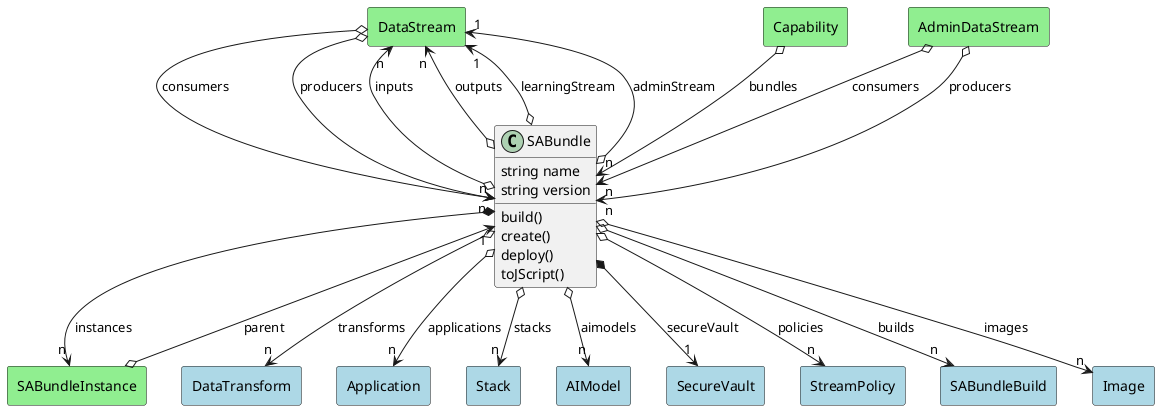 @startuml

class "SABundle" as Model {
 string name
 string version

 build()
 create()
 deploy()
 toJScript()

}

rectangle "DataStream" as DataStream #lightblue {
}

Model o--> "n" DataStream : inputs


rectangle "DataStream" as DataStream #lightblue {
}

Model o--> "n" DataStream : outputs


rectangle "DataStream" as DataStream #lightblue {
}

Model o--> "1" DataStream : learningStream


rectangle "DataStream" as DataStream #lightblue {
}

Model o--> "1" DataStream : adminStream


rectangle "DataTransform" as DataTransform #lightblue {
}

Model o--> "n" DataTransform : transforms


rectangle "Application" as Application #lightblue {
}

Model o--> "n" Application : applications


rectangle "Stack" as Stack #lightblue {
}

Model o--> "n" Stack : stacks


rectangle "AIModel" as AIModel #lightblue {
}

Model o--> "n" AIModel : aimodels


rectangle "SABundleInstance" as SABundleInstance #lightblue {
}

Model *--> "n" SABundleInstance : instances


rectangle "SecureVault" as SecureVault #lightblue {
}

Model *--> "1" SecureVault : secureVault


rectangle "StreamPolicy" as StreamPolicy #lightblue {
}

Model o--> "n" StreamPolicy : policies


rectangle "SABundleBuild" as SABundleBuild #lightblue {
}

Model o--> "n" SABundleBuild : builds


rectangle "Image" as Image #lightblue {
}

Model o--> "n" Image : images




    rectangle "Capability" as Capability #lightgreen {
    }

        Capability   o--> "n" Model : "bundles"

    rectangle "DataStream" as DataStream #lightgreen {
    }

        DataStream   o--> "n" Model : "consumers"

    rectangle "DataStream" as DataStream #lightgreen {
    }

        DataStream   o--> "n" Model : "producers"

    rectangle "AdminDataStream" as AdminDataStream #lightgreen {
    }

        AdminDataStream   o--> "n" Model : "consumers"

    rectangle "AdminDataStream" as AdminDataStream #lightgreen {
    }

        AdminDataStream   o--> "n" Model : "producers"

    rectangle "SABundleInstance" as SABundleInstance #lightgreen {
    }

        SABundleInstance   o--> "1" Model : "parent"


@enduml
